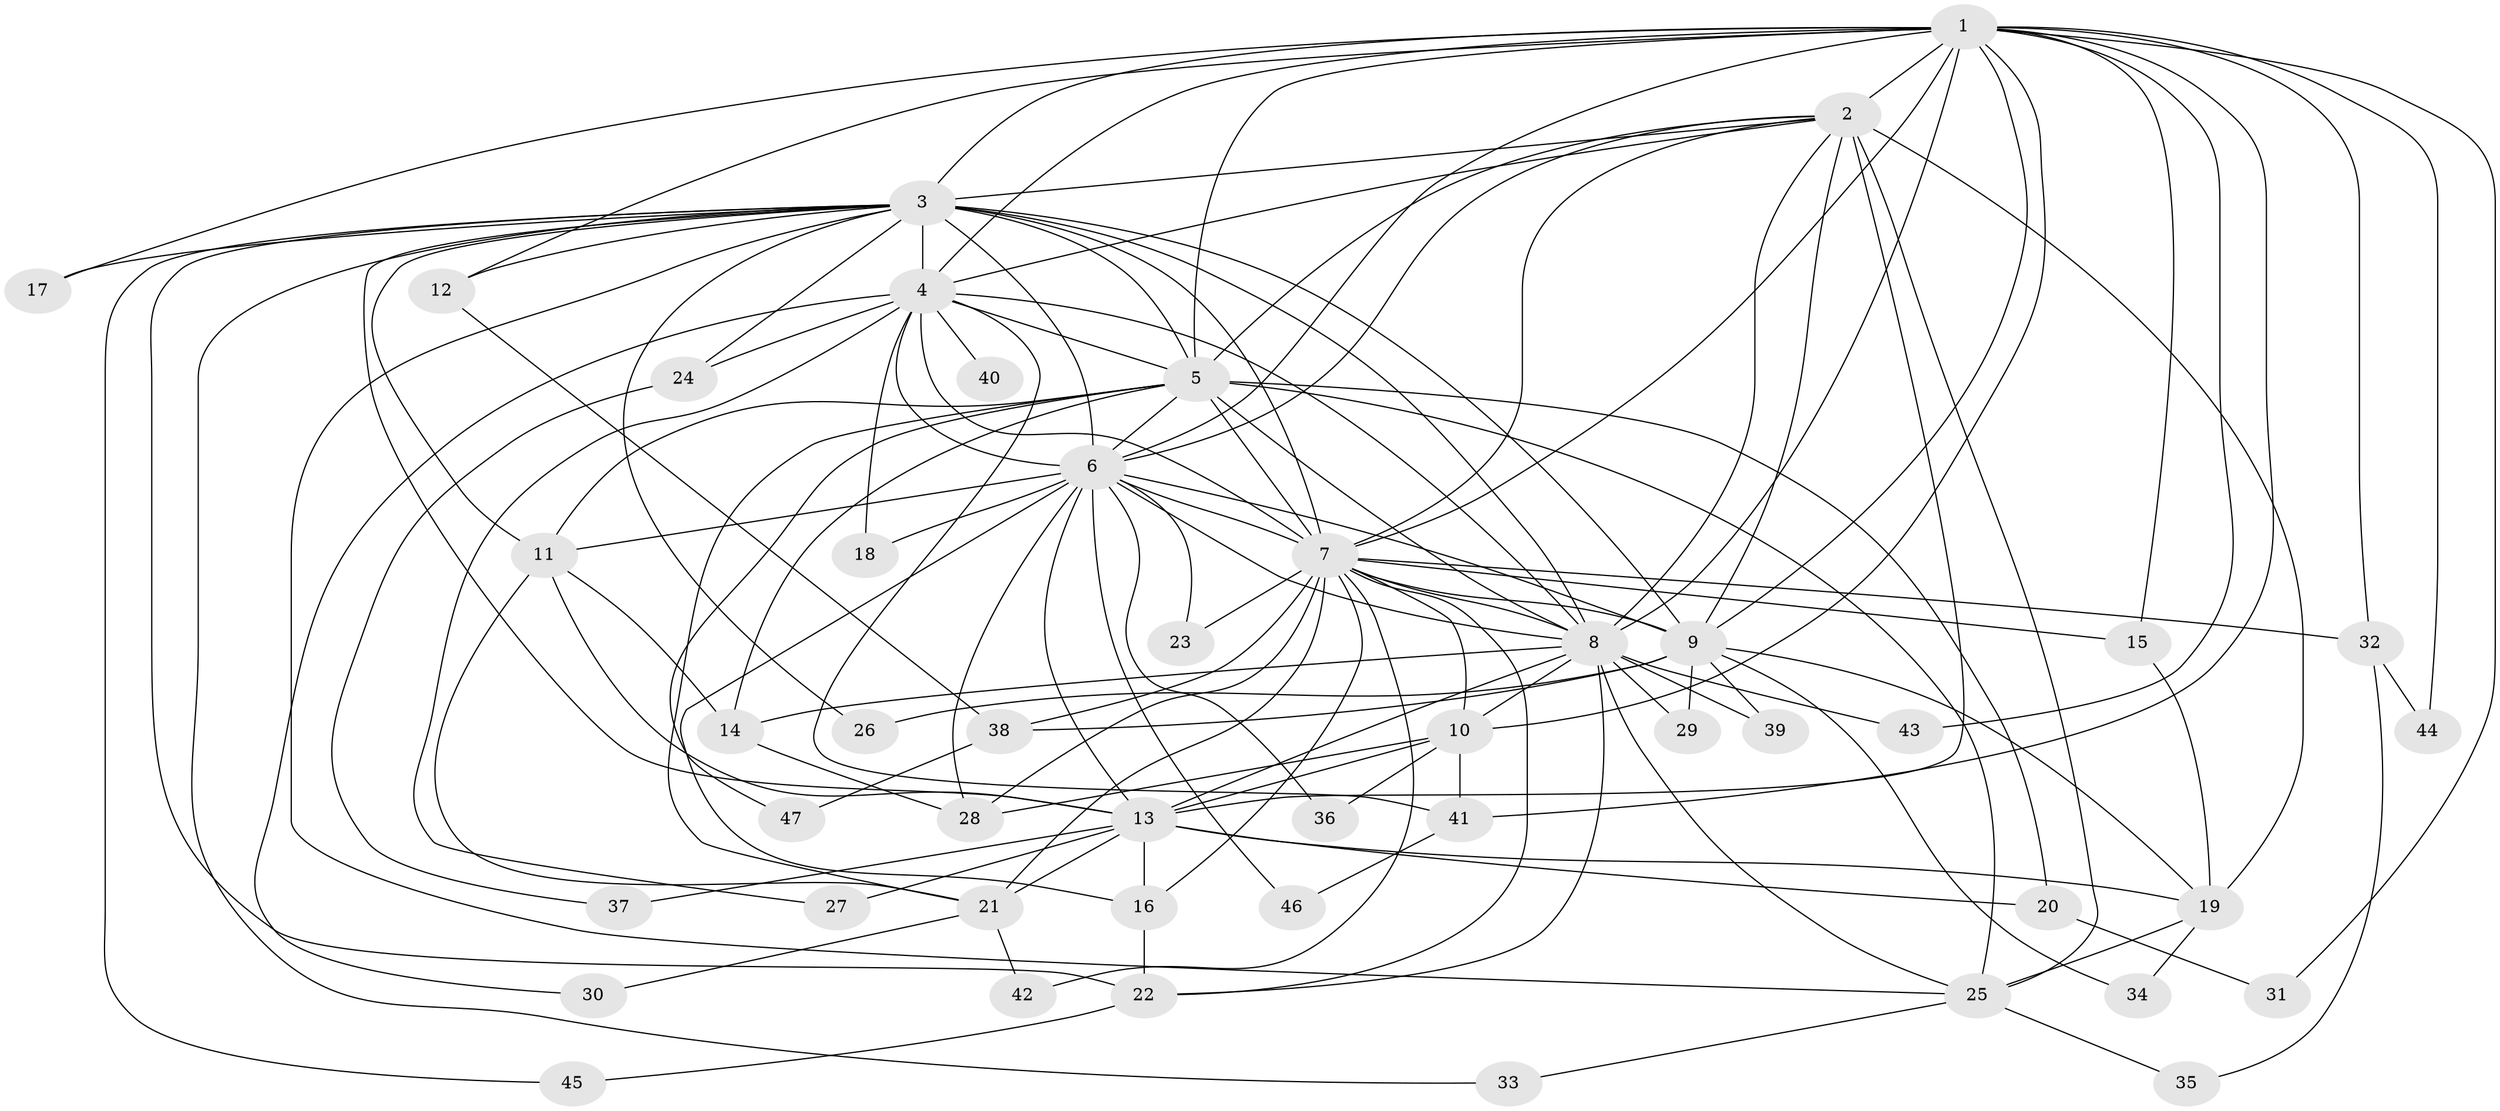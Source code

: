 // original degree distribution, {25: 0.010638297872340425, 22: 0.02127659574468085, 18: 0.02127659574468085, 17: 0.031914893617021274, 19: 0.02127659574468085, 3: 0.18085106382978725, 5: 0.05319148936170213, 2: 0.5212765957446809, 8: 0.010638297872340425, 4: 0.11702127659574468, 6: 0.010638297872340425}
// Generated by graph-tools (version 1.1) at 2025/34/03/09/25 02:34:52]
// undirected, 47 vertices, 129 edges
graph export_dot {
graph [start="1"]
  node [color=gray90,style=filled];
  1;
  2;
  3;
  4;
  5;
  6;
  7;
  8;
  9;
  10;
  11;
  12;
  13;
  14;
  15;
  16;
  17;
  18;
  19;
  20;
  21;
  22;
  23;
  24;
  25;
  26;
  27;
  28;
  29;
  30;
  31;
  32;
  33;
  34;
  35;
  36;
  37;
  38;
  39;
  40;
  41;
  42;
  43;
  44;
  45;
  46;
  47;
  1 -- 2 [weight=1.0];
  1 -- 3 [weight=2.0];
  1 -- 4 [weight=1.0];
  1 -- 5 [weight=1.0];
  1 -- 6 [weight=2.0];
  1 -- 7 [weight=3.0];
  1 -- 8 [weight=2.0];
  1 -- 9 [weight=1.0];
  1 -- 10 [weight=1.0];
  1 -- 12 [weight=1.0];
  1 -- 15 [weight=1.0];
  1 -- 17 [weight=1.0];
  1 -- 31 [weight=1.0];
  1 -- 32 [weight=2.0];
  1 -- 41 [weight=2.0];
  1 -- 43 [weight=1.0];
  1 -- 44 [weight=1.0];
  2 -- 3 [weight=1.0];
  2 -- 4 [weight=1.0];
  2 -- 5 [weight=2.0];
  2 -- 6 [weight=2.0];
  2 -- 7 [weight=2.0];
  2 -- 8 [weight=1.0];
  2 -- 9 [weight=1.0];
  2 -- 13 [weight=9.0];
  2 -- 19 [weight=1.0];
  2 -- 25 [weight=1.0];
  3 -- 4 [weight=1.0];
  3 -- 5 [weight=1.0];
  3 -- 6 [weight=2.0];
  3 -- 7 [weight=2.0];
  3 -- 8 [weight=1.0];
  3 -- 9 [weight=1.0];
  3 -- 11 [weight=1.0];
  3 -- 12 [weight=1.0];
  3 -- 13 [weight=1.0];
  3 -- 17 [weight=1.0];
  3 -- 22 [weight=1.0];
  3 -- 24 [weight=1.0];
  3 -- 25 [weight=1.0];
  3 -- 26 [weight=1.0];
  3 -- 33 [weight=1.0];
  3 -- 45 [weight=1.0];
  4 -- 5 [weight=1.0];
  4 -- 6 [weight=3.0];
  4 -- 7 [weight=2.0];
  4 -- 8 [weight=1.0];
  4 -- 18 [weight=1.0];
  4 -- 24 [weight=1.0];
  4 -- 27 [weight=1.0];
  4 -- 30 [weight=1.0];
  4 -- 40 [weight=1.0];
  4 -- 41 [weight=1.0];
  5 -- 6 [weight=2.0];
  5 -- 7 [weight=3.0];
  5 -- 8 [weight=1.0];
  5 -- 11 [weight=1.0];
  5 -- 14 [weight=1.0];
  5 -- 20 [weight=1.0];
  5 -- 21 [weight=1.0];
  5 -- 25 [weight=1.0];
  5 -- 47 [weight=1.0];
  6 -- 7 [weight=4.0];
  6 -- 8 [weight=2.0];
  6 -- 9 [weight=1.0];
  6 -- 11 [weight=7.0];
  6 -- 13 [weight=1.0];
  6 -- 16 [weight=1.0];
  6 -- 18 [weight=1.0];
  6 -- 23 [weight=1.0];
  6 -- 28 [weight=1.0];
  6 -- 36 [weight=1.0];
  6 -- 46 [weight=1.0];
  7 -- 8 [weight=2.0];
  7 -- 9 [weight=2.0];
  7 -- 10 [weight=2.0];
  7 -- 15 [weight=1.0];
  7 -- 16 [weight=1.0];
  7 -- 21 [weight=1.0];
  7 -- 22 [weight=1.0];
  7 -- 23 [weight=1.0];
  7 -- 28 [weight=1.0];
  7 -- 32 [weight=2.0];
  7 -- 38 [weight=1.0];
  7 -- 42 [weight=1.0];
  8 -- 10 [weight=1.0];
  8 -- 13 [weight=1.0];
  8 -- 14 [weight=1.0];
  8 -- 22 [weight=1.0];
  8 -- 25 [weight=1.0];
  8 -- 29 [weight=1.0];
  8 -- 39 [weight=1.0];
  8 -- 43 [weight=1.0];
  9 -- 19 [weight=1.0];
  9 -- 26 [weight=1.0];
  9 -- 29 [weight=1.0];
  9 -- 34 [weight=1.0];
  9 -- 38 [weight=1.0];
  9 -- 39 [weight=1.0];
  10 -- 13 [weight=1.0];
  10 -- 28 [weight=1.0];
  10 -- 36 [weight=1.0];
  10 -- 41 [weight=1.0];
  11 -- 13 [weight=1.0];
  11 -- 14 [weight=2.0];
  11 -- 21 [weight=1.0];
  12 -- 38 [weight=1.0];
  13 -- 16 [weight=1.0];
  13 -- 19 [weight=1.0];
  13 -- 20 [weight=2.0];
  13 -- 21 [weight=1.0];
  13 -- 27 [weight=1.0];
  13 -- 37 [weight=1.0];
  14 -- 28 [weight=1.0];
  15 -- 19 [weight=1.0];
  16 -- 22 [weight=1.0];
  19 -- 25 [weight=1.0];
  19 -- 34 [weight=1.0];
  20 -- 31 [weight=1.0];
  21 -- 30 [weight=1.0];
  21 -- 42 [weight=1.0];
  22 -- 45 [weight=1.0];
  24 -- 37 [weight=1.0];
  25 -- 33 [weight=1.0];
  25 -- 35 [weight=1.0];
  32 -- 35 [weight=1.0];
  32 -- 44 [weight=1.0];
  38 -- 47 [weight=1.0];
  41 -- 46 [weight=1.0];
}

